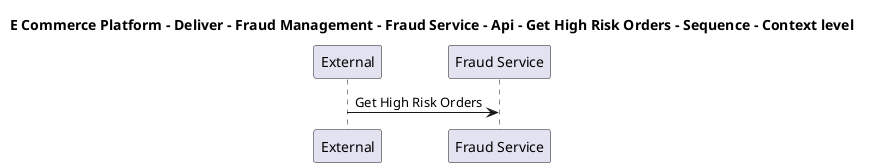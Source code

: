 @startuml

title E Commerce Platform - Deliver - Fraud Management - Fraud Service - Api - Get High Risk Orders - Sequence - Context level

participant "External" as C4InterFlow.SoftwareSystems.ExternalSystem
participant "Fraud Service" as ECommercePlatform.Deliver.FraudManagement.SoftwareSystems.FraudService

C4InterFlow.SoftwareSystems.ExternalSystem -> ECommercePlatform.Deliver.FraudManagement.SoftwareSystems.FraudService : Get High Risk Orders


@enduml
